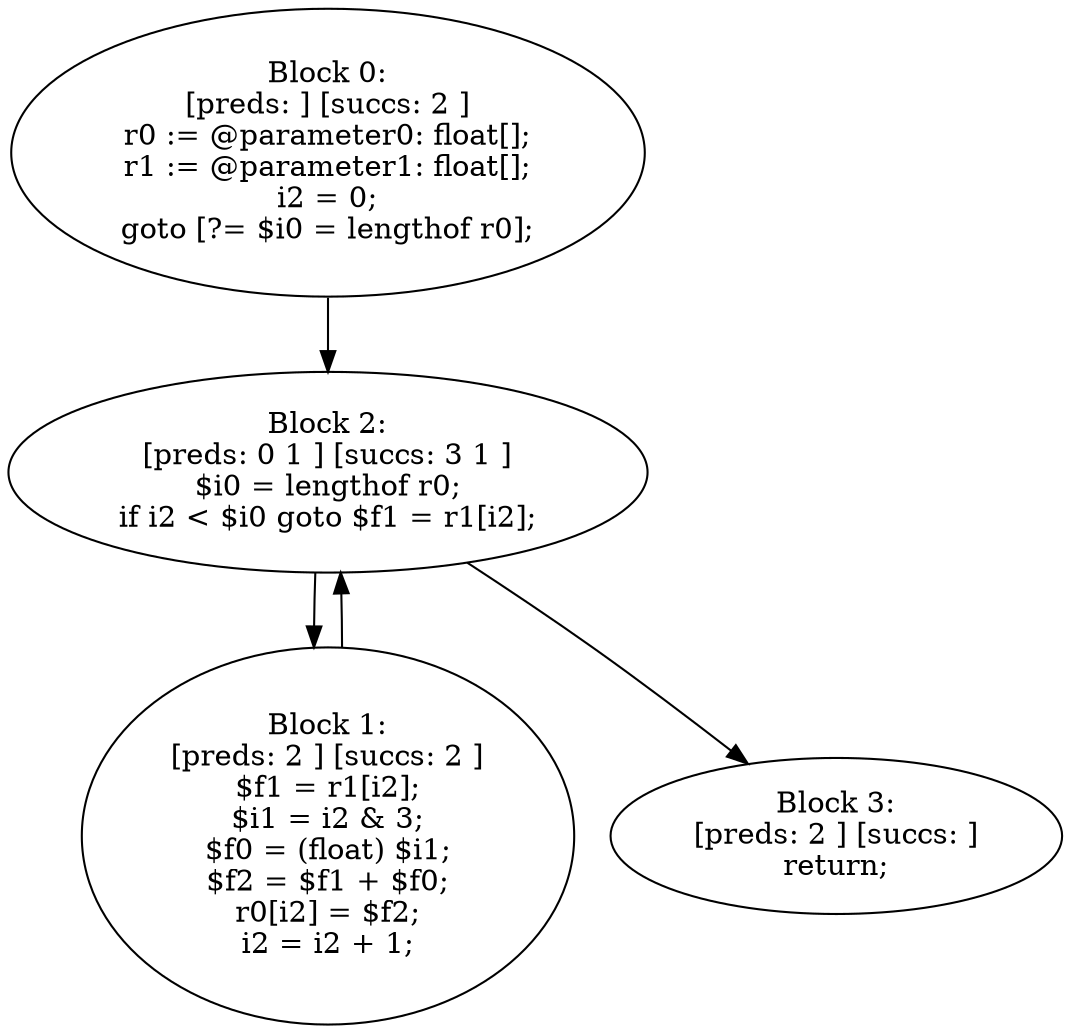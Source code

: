 digraph "unitGraph" {
    "Block 0:
[preds: ] [succs: 2 ]
r0 := @parameter0: float[];
r1 := @parameter1: float[];
i2 = 0;
goto [?= $i0 = lengthof r0];
"
    "Block 1:
[preds: 2 ] [succs: 2 ]
$f1 = r1[i2];
$i1 = i2 & 3;
$f0 = (float) $i1;
$f2 = $f1 + $f0;
r0[i2] = $f2;
i2 = i2 + 1;
"
    "Block 2:
[preds: 0 1 ] [succs: 3 1 ]
$i0 = lengthof r0;
if i2 < $i0 goto $f1 = r1[i2];
"
    "Block 3:
[preds: 2 ] [succs: ]
return;
"
    "Block 0:
[preds: ] [succs: 2 ]
r0 := @parameter0: float[];
r1 := @parameter1: float[];
i2 = 0;
goto [?= $i0 = lengthof r0];
"->"Block 2:
[preds: 0 1 ] [succs: 3 1 ]
$i0 = lengthof r0;
if i2 < $i0 goto $f1 = r1[i2];
";
    "Block 1:
[preds: 2 ] [succs: 2 ]
$f1 = r1[i2];
$i1 = i2 & 3;
$f0 = (float) $i1;
$f2 = $f1 + $f0;
r0[i2] = $f2;
i2 = i2 + 1;
"->"Block 2:
[preds: 0 1 ] [succs: 3 1 ]
$i0 = lengthof r0;
if i2 < $i0 goto $f1 = r1[i2];
";
    "Block 2:
[preds: 0 1 ] [succs: 3 1 ]
$i0 = lengthof r0;
if i2 < $i0 goto $f1 = r1[i2];
"->"Block 3:
[preds: 2 ] [succs: ]
return;
";
    "Block 2:
[preds: 0 1 ] [succs: 3 1 ]
$i0 = lengthof r0;
if i2 < $i0 goto $f1 = r1[i2];
"->"Block 1:
[preds: 2 ] [succs: 2 ]
$f1 = r1[i2];
$i1 = i2 & 3;
$f0 = (float) $i1;
$f2 = $f1 + $f0;
r0[i2] = $f2;
i2 = i2 + 1;
";
}
